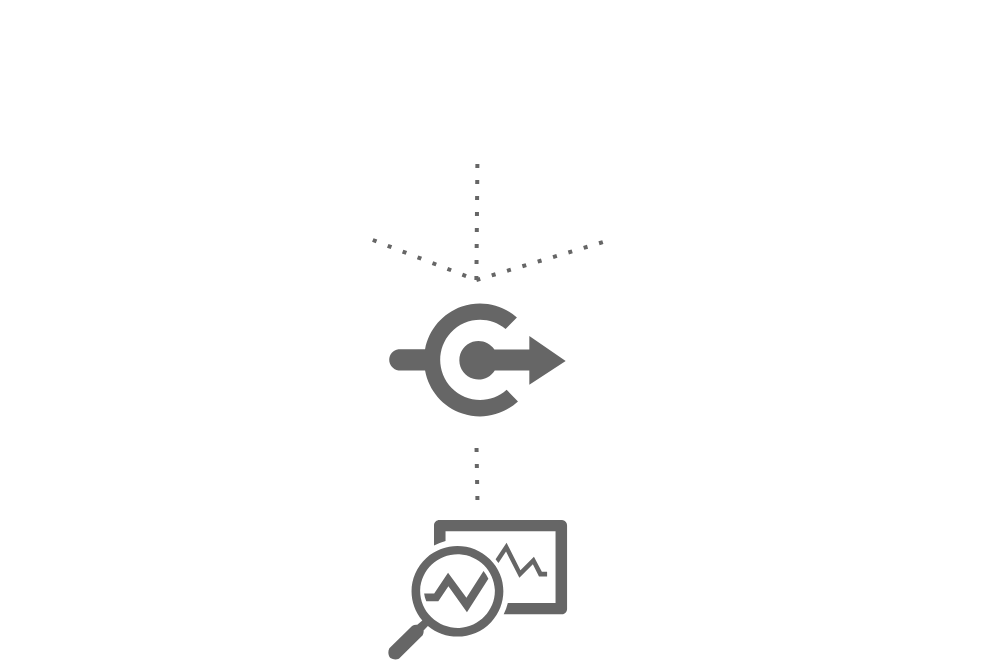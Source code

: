 <mxfile version="16.5.6" type="device"><diagram id="bSV-duCxRNtaex6j3KHZ" name="Page-1"><mxGraphModel dx="945" dy="565" grid="1" gridSize="10" guides="1" tooltips="1" connect="1" arrows="1" fold="1" page="1" pageScale="1" pageWidth="827" pageHeight="1169" math="0" shadow="0"><root><mxCell id="0"/><mxCell id="1" parent="0"/><mxCell id="2RZ5lf4pnMUMPkUCVAMj-1" value="" style="shape=image;imageAspect=0;aspect=fixed;verticalLabelPosition=bottom;verticalAlign=top;image=https://scala-slick.org/resources/images/slick-logo.png;" vertex="1" parent="1"><mxGeometry x="180" y="70" width="186.4" height="80" as="geometry"/></mxCell><mxCell id="2RZ5lf4pnMUMPkUCVAMj-2" value="" style="shape=image;imageAspect=0;aspect=fixed;verticalLabelPosition=bottom;verticalAlign=top;image=https://akka.io/resources/images/akka_full_color.svg;" vertex="1" parent="1"><mxGeometry x="485" y="70" width="195.31" height="80" as="geometry"/></mxCell><mxCell id="2RZ5lf4pnMUMPkUCVAMj-3" value="" style="shape=image;imageAspect=0;aspect=fixed;verticalLabelPosition=bottom;verticalAlign=top;image=https://www.scala-lang.org/resources/img/frontpage/scala-spiral.png;" vertex="1" parent="1"><mxGeometry x="394" y="30" width="49.43" height="80" as="geometry"/></mxCell><mxCell id="2RZ5lf4pnMUMPkUCVAMj-4" value="" style="endArrow=none;dashed=1;html=1;dashPattern=1 3;strokeWidth=2;rounded=0;exitX=1;exitY=1;exitDx=0;exitDy=0;entryX=0.5;entryY=0;entryDx=0;entryDy=0;fillColor=#f5f5f5;strokeColor=#666666;targetPerimeterSpacing=10;" edge="1" parent="1" source="2RZ5lf4pnMUMPkUCVAMj-1"><mxGeometry width="50" height="50" relative="1" as="geometry"><mxPoint x="395" y="480" as="sourcePoint"/><mxPoint x="418.195" y="170" as="targetPoint"/></mxGeometry></mxCell><mxCell id="2RZ5lf4pnMUMPkUCVAMj-5" value="" style="endArrow=none;dashed=1;html=1;dashPattern=1 3;strokeWidth=2;rounded=0;exitX=0.5;exitY=0;exitDx=0;exitDy=0;entryX=0;entryY=1;entryDx=0;entryDy=0;fillColor=#f5f5f5;strokeColor=#666666;" edge="1" parent="1" target="2RZ5lf4pnMUMPkUCVAMj-2"><mxGeometry width="50" height="50" relative="1" as="geometry"><mxPoint x="418.195" y="170" as="sourcePoint"/><mxPoint x="445" y="430" as="targetPoint"/></mxGeometry></mxCell><mxCell id="2RZ5lf4pnMUMPkUCVAMj-6" value="" style="endArrow=none;dashed=1;html=1;dashPattern=1 3;strokeWidth=2;rounded=0;exitX=0.5;exitY=0;exitDx=0;exitDy=0;entryX=0.5;entryY=1;entryDx=0;entryDy=0;endSize=16;fillColor=#f5f5f5;strokeColor=#666666;" edge="1" parent="1" target="2RZ5lf4pnMUMPkUCVAMj-3"><mxGeometry width="50" height="50" relative="1" as="geometry"><mxPoint x="418.195" y="170" as="sourcePoint"/><mxPoint x="415" y="130" as="targetPoint"/></mxGeometry></mxCell><mxCell id="2RZ5lf4pnMUMPkUCVAMj-9" value="" style="endArrow=none;dashed=1;html=1;dashPattern=1 3;strokeWidth=2;rounded=0;exitX=0.5;exitY=0;exitDx=0;exitDy=0;endSize=16;fillColor=#f5f5f5;strokeColor=#666666;entryX=0.5;entryY=1;entryDx=0;entryDy=0;" edge="1" parent="1"><mxGeometry width="50" height="50" relative="1" as="geometry"><mxPoint x="418.715" y="280" as="sourcePoint"/><mxPoint x="418.195" y="250" as="targetPoint"/></mxGeometry></mxCell><mxCell id="2RZ5lf4pnMUMPkUCVAMj-10" value="" style="sketch=0;aspect=fixed;pointerEvents=1;shadow=0;dashed=0;html=1;strokeColor=none;labelPosition=center;verticalLabelPosition=bottom;verticalAlign=top;align=center;fillColor=#666666;shape=mxgraph.mscae.enterprise.connectors;fontColor=#333333;" vertex="1" parent="1"><mxGeometry x="374.6" y="180" width="88.24" height="60" as="geometry"/></mxCell><mxCell id="2RZ5lf4pnMUMPkUCVAMj-11" value="" style="sketch=0;aspect=fixed;pointerEvents=1;shadow=0;dashed=0;html=1;strokeColor=none;labelPosition=center;verticalLabelPosition=bottom;verticalAlign=top;align=center;fillColor=#666666;shape=mxgraph.mscae.enterprise.monitor_running_apps" vertex="1" parent="1"><mxGeometry x="373.85" y="290" width="89.74" height="70" as="geometry"/></mxCell></root></mxGraphModel></diagram></mxfile>